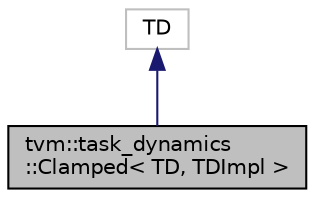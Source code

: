 digraph "tvm::task_dynamics::Clamped&lt; TD, TDImpl &gt;"
{
  edge [fontname="Helvetica",fontsize="10",labelfontname="Helvetica",labelfontsize="10"];
  node [fontname="Helvetica",fontsize="10",shape=record];
  Node2 [label="tvm::task_dynamics\l::Clamped\< TD, TDImpl \>",height=0.2,width=0.4,color="black", fillcolor="grey75", style="filled", fontcolor="black"];
  Node3 -> Node2 [dir="back",color="midnightblue",fontsize="10",style="solid",fontname="Helvetica"];
  Node3 [label="TD",height=0.2,width=0.4,color="grey75", fillcolor="white", style="filled"];
}
